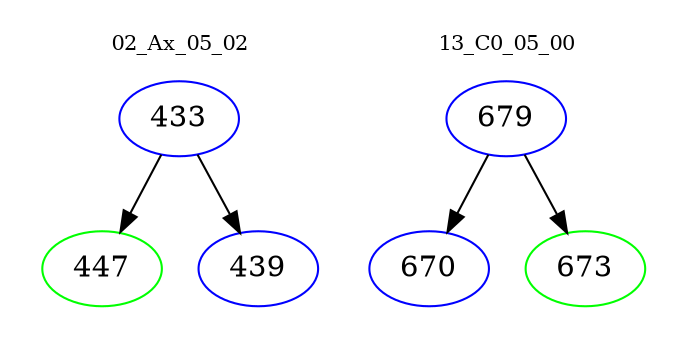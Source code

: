 digraph{
subgraph cluster_0 {
color = white
label = "02_Ax_05_02";
fontsize=10;
T0_433 [label="433", color="blue"]
T0_433 -> T0_447 [color="black"]
T0_447 [label="447", color="green"]
T0_433 -> T0_439 [color="black"]
T0_439 [label="439", color="blue"]
}
subgraph cluster_1 {
color = white
label = "13_C0_05_00";
fontsize=10;
T1_679 [label="679", color="blue"]
T1_679 -> T1_670 [color="black"]
T1_670 [label="670", color="blue"]
T1_679 -> T1_673 [color="black"]
T1_673 [label="673", color="green"]
}
}
